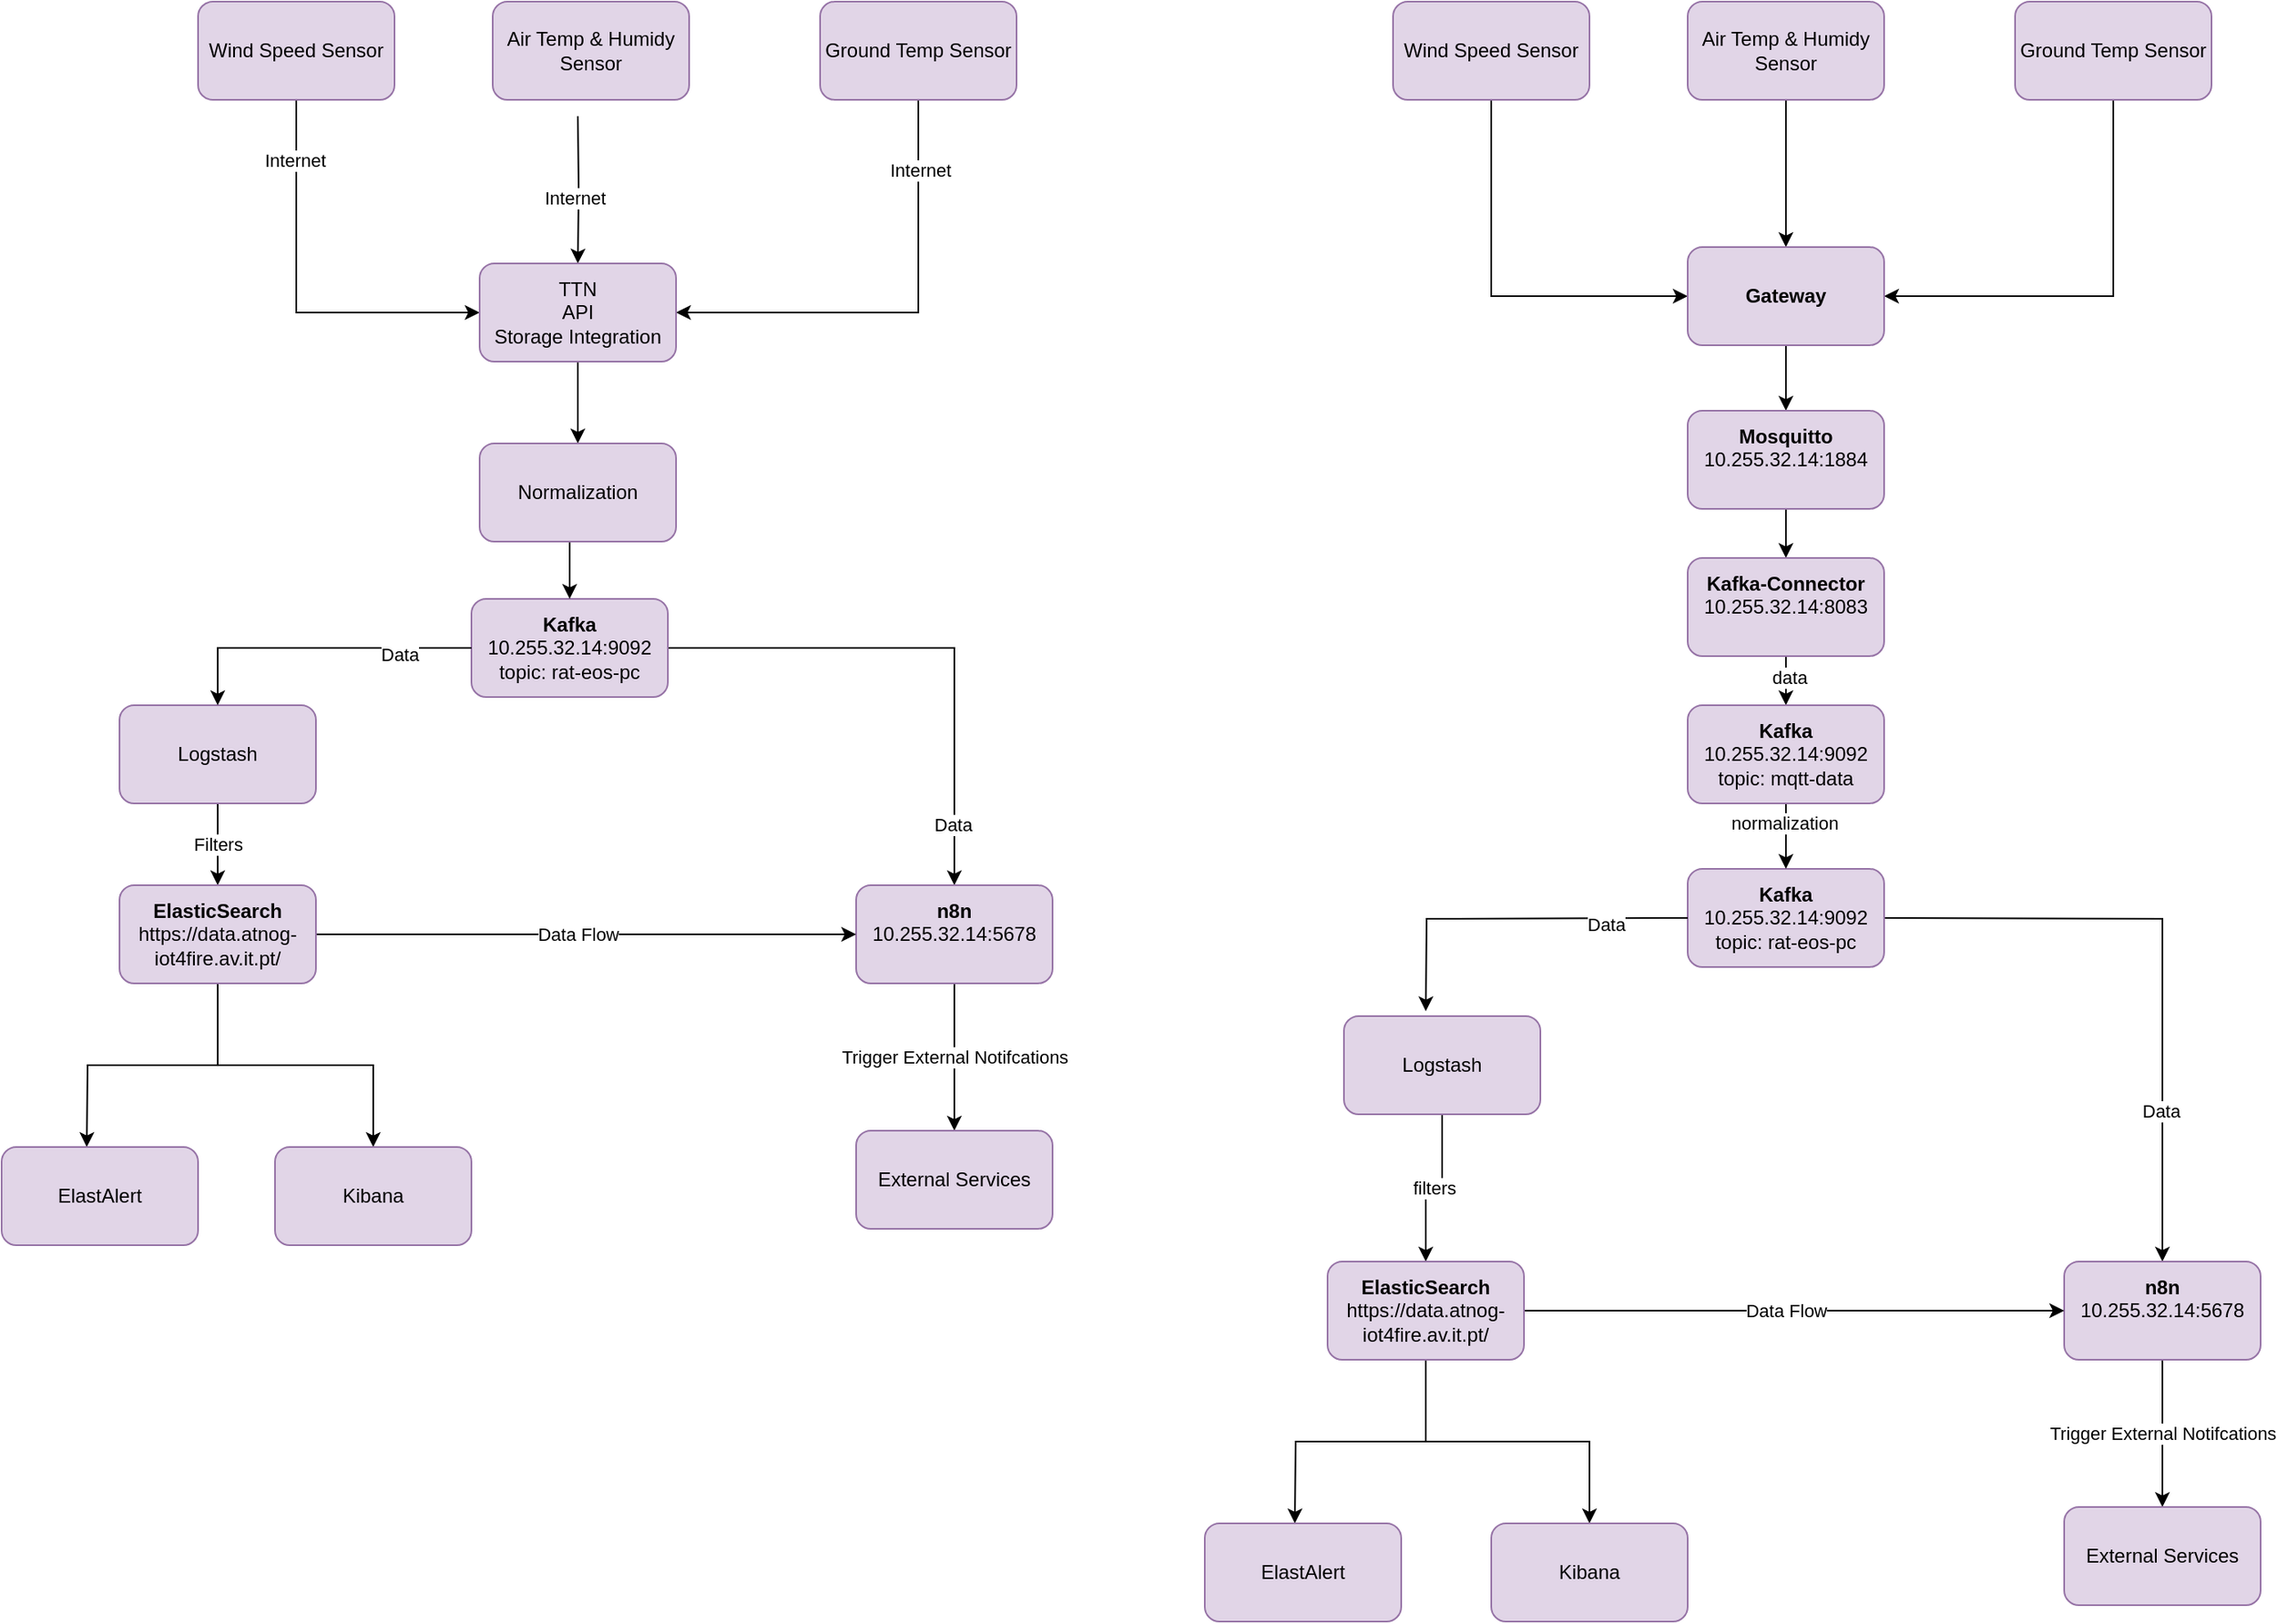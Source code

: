 <mxfile version="24.6.3" type="github">
  <diagram name="Página-1" id="U9sVXNLi1cfzZMgELVTF">
    <mxGraphModel dx="2501" dy="772" grid="1" gridSize="10" guides="1" tooltips="1" connect="1" arrows="1" fold="1" page="1" pageScale="1" pageWidth="827" pageHeight="1169" math="0" shadow="0">
      <root>
        <mxCell id="0" />
        <mxCell id="1" parent="0" />
        <mxCell id="oxTX_q_KPrcElpraufrz-17" style="edgeStyle=orthogonalEdgeStyle;rounded=0;orthogonalLoop=1;jettySize=auto;html=1;exitX=0.5;exitY=1;exitDx=0;exitDy=0;entryX=0;entryY=0.5;entryDx=0;entryDy=0;" parent="1" source="oxTX_q_KPrcElpraufrz-4" target="oxTX_q_KPrcElpraufrz-7" edge="1">
          <mxGeometry relative="1" as="geometry" />
        </mxCell>
        <mxCell id="oxTX_q_KPrcElpraufrz-4" value="Wind Speed Sensor" style="rounded=1;whiteSpace=wrap;html=1;fillColor=#e1d5e7;strokeColor=#9673a6;" parent="1" vertex="1">
          <mxGeometry x="50" y="80" width="120" height="60" as="geometry" />
        </mxCell>
        <mxCell id="oxTX_q_KPrcElpraufrz-16" style="edgeStyle=orthogonalEdgeStyle;rounded=0;orthogonalLoop=1;jettySize=auto;html=1;exitX=0.5;exitY=1;exitDx=0;exitDy=0;entryX=0.5;entryY=0;entryDx=0;entryDy=0;" parent="1" source="oxTX_q_KPrcElpraufrz-5" target="oxTX_q_KPrcElpraufrz-7" edge="1">
          <mxGeometry relative="1" as="geometry" />
        </mxCell>
        <mxCell id="oxTX_q_KPrcElpraufrz-5" value="Air Temp &amp;amp; Humidy Sensor" style="rounded=1;whiteSpace=wrap;html=1;fillColor=#e1d5e7;strokeColor=#9673a6;" parent="1" vertex="1">
          <mxGeometry x="230" y="80" width="120" height="60" as="geometry" />
        </mxCell>
        <mxCell id="oxTX_q_KPrcElpraufrz-15" style="edgeStyle=orthogonalEdgeStyle;rounded=0;orthogonalLoop=1;jettySize=auto;html=1;exitX=0.5;exitY=1;exitDx=0;exitDy=0;entryX=1;entryY=0.5;entryDx=0;entryDy=0;" parent="1" source="oxTX_q_KPrcElpraufrz-6" target="oxTX_q_KPrcElpraufrz-7" edge="1">
          <mxGeometry relative="1" as="geometry" />
        </mxCell>
        <mxCell id="oxTX_q_KPrcElpraufrz-6" value="Ground Temp Sensor" style="rounded=1;whiteSpace=wrap;html=1;fillColor=#e1d5e7;strokeColor=#9673a6;" parent="1" vertex="1">
          <mxGeometry x="430" y="80" width="120" height="60" as="geometry" />
        </mxCell>
        <mxCell id="VtKPe04n7dCPjRhlaxMr-89" style="edgeStyle=orthogonalEdgeStyle;rounded=0;orthogonalLoop=1;jettySize=auto;html=1;exitX=0.5;exitY=1;exitDx=0;exitDy=0;entryX=0.5;entryY=0;entryDx=0;entryDy=0;" edge="1" parent="1" source="oxTX_q_KPrcElpraufrz-7" target="VtKPe04n7dCPjRhlaxMr-87">
          <mxGeometry relative="1" as="geometry" />
        </mxCell>
        <mxCell id="oxTX_q_KPrcElpraufrz-7" value="&lt;b&gt;Gateway&lt;/b&gt;" style="rounded=1;whiteSpace=wrap;html=1;fillColor=#e1d5e7;strokeColor=#9673a6;" parent="1" vertex="1">
          <mxGeometry x="230" y="230" width="120" height="60" as="geometry" />
        </mxCell>
        <mxCell id="oxTX_q_KPrcElpraufrz-20" style="edgeStyle=orthogonalEdgeStyle;rounded=0;orthogonalLoop=1;jettySize=auto;html=1;exitX=1;exitY=0.5;exitDx=0;exitDy=0;entryX=0.5;entryY=0;entryDx=0;entryDy=0;" parent="1" target="oxTX_q_KPrcElpraufrz-10" edge="1">
          <mxGeometry relative="1" as="geometry">
            <mxPoint x="350" y="640" as="sourcePoint" />
          </mxGeometry>
        </mxCell>
        <mxCell id="oxTX_q_KPrcElpraufrz-21" value="Data" style="edgeLabel;html=1;align=center;verticalAlign=middle;resizable=0;points=[];" parent="oxTX_q_KPrcElpraufrz-20" vertex="1" connectable="0">
          <mxGeometry x="0.516" y="-1" relative="1" as="geometry">
            <mxPoint as="offset" />
          </mxGeometry>
        </mxCell>
        <mxCell id="oxTX_q_KPrcElpraufrz-8" value="&lt;b&gt;Kafka&lt;/b&gt;&lt;div&gt;&lt;div&gt;10.255.32.14:9092&lt;/div&gt;&lt;/div&gt;&lt;div&gt;topic: rat-eos-pc&lt;br&gt;&lt;/div&gt;" style="rounded=1;whiteSpace=wrap;html=1;fillColor=#e1d5e7;strokeColor=#9673a6;" parent="1" vertex="1">
          <mxGeometry x="230" y="610" width="120" height="60" as="geometry" />
        </mxCell>
        <mxCell id="oxTX_q_KPrcElpraufrz-24" value="filters" style="edgeStyle=orthogonalEdgeStyle;rounded=0;orthogonalLoop=1;jettySize=auto;html=1;exitX=0.5;exitY=1;exitDx=0;exitDy=0;" parent="1" source="oxTX_q_KPrcElpraufrz-9" target="oxTX_q_KPrcElpraufrz-12" edge="1">
          <mxGeometry relative="1" as="geometry" />
        </mxCell>
        <mxCell id="oxTX_q_KPrcElpraufrz-9" value="Logstash" style="rounded=1;whiteSpace=wrap;html=1;fillColor=#e1d5e7;strokeColor=#9673a6;" parent="1" vertex="1">
          <mxGeometry x="20" y="700" width="120" height="60" as="geometry" />
        </mxCell>
        <mxCell id="oxTX_q_KPrcElpraufrz-29" value="Trigger External Notifcations" style="edgeStyle=orthogonalEdgeStyle;rounded=0;orthogonalLoop=1;jettySize=auto;html=1;exitX=0.5;exitY=1;exitDx=0;exitDy=0;entryX=0.5;entryY=0;entryDx=0;entryDy=0;" parent="1" source="oxTX_q_KPrcElpraufrz-10" target="oxTX_q_KPrcElpraufrz-11" edge="1">
          <mxGeometry relative="1" as="geometry" />
        </mxCell>
        <mxCell id="oxTX_q_KPrcElpraufrz-10" value="&lt;b&gt;n8n&lt;/b&gt;&lt;div&gt;&lt;div&gt;10.255.32.14:5678&lt;/div&gt;&lt;div&gt;&lt;br&gt;&lt;/div&gt;&lt;/div&gt;" style="rounded=1;whiteSpace=wrap;html=1;fillColor=#e1d5e7;strokeColor=#9673a6;" parent="1" vertex="1">
          <mxGeometry x="460" y="850" width="120" height="60" as="geometry" />
        </mxCell>
        <mxCell id="oxTX_q_KPrcElpraufrz-11" value="External Services" style="rounded=1;whiteSpace=wrap;html=1;fillColor=#e1d5e7;strokeColor=#9673a6;" parent="1" vertex="1">
          <mxGeometry x="460" y="1000" width="120" height="60" as="geometry" />
        </mxCell>
        <mxCell id="oxTX_q_KPrcElpraufrz-25" style="edgeStyle=orthogonalEdgeStyle;rounded=0;orthogonalLoop=1;jettySize=auto;html=1;exitX=0.5;exitY=1;exitDx=0;exitDy=0;entryX=0.5;entryY=0;entryDx=0;entryDy=0;" parent="1" source="oxTX_q_KPrcElpraufrz-12" edge="1">
          <mxGeometry relative="1" as="geometry">
            <mxPoint x="-10" y="1010" as="targetPoint" />
          </mxGeometry>
        </mxCell>
        <mxCell id="oxTX_q_KPrcElpraufrz-26" style="edgeStyle=orthogonalEdgeStyle;rounded=0;orthogonalLoop=1;jettySize=auto;html=1;exitX=0.5;exitY=1;exitDx=0;exitDy=0;entryX=0.5;entryY=0;entryDx=0;entryDy=0;" parent="1" source="oxTX_q_KPrcElpraufrz-12" target="oxTX_q_KPrcElpraufrz-14" edge="1">
          <mxGeometry relative="1" as="geometry" />
        </mxCell>
        <mxCell id="oxTX_q_KPrcElpraufrz-27" style="edgeStyle=orthogonalEdgeStyle;rounded=0;orthogonalLoop=1;jettySize=auto;html=1;exitX=1;exitY=0.5;exitDx=0;exitDy=0;" parent="1" source="oxTX_q_KPrcElpraufrz-12" target="oxTX_q_KPrcElpraufrz-10" edge="1">
          <mxGeometry relative="1" as="geometry" />
        </mxCell>
        <mxCell id="oxTX_q_KPrcElpraufrz-28" value="Data Flow" style="edgeLabel;html=1;align=center;verticalAlign=middle;resizable=0;points=[];" parent="oxTX_q_KPrcElpraufrz-27" vertex="1" connectable="0">
          <mxGeometry x="0.462" y="-1" relative="1" as="geometry">
            <mxPoint x="-81" y="-1" as="offset" />
          </mxGeometry>
        </mxCell>
        <mxCell id="oxTX_q_KPrcElpraufrz-12" value="&lt;b&gt;ElasticSearch&lt;/b&gt;&lt;div&gt;https://data.atnog-iot4fire.av.it.pt/&lt;br&gt;&lt;/div&gt;" style="rounded=1;whiteSpace=wrap;html=1;fillColor=#e1d5e7;strokeColor=#9673a6;" parent="1" vertex="1">
          <mxGeometry x="10" y="850" width="120" height="60" as="geometry" />
        </mxCell>
        <mxCell id="oxTX_q_KPrcElpraufrz-13" value="ElastAlert" style="rounded=1;whiteSpace=wrap;html=1;fillColor=#e1d5e7;strokeColor=#9673a6;" parent="1" vertex="1">
          <mxGeometry x="-65" y="1010" width="120" height="60" as="geometry" />
        </mxCell>
        <mxCell id="oxTX_q_KPrcElpraufrz-14" value="Kibana" style="rounded=1;whiteSpace=wrap;html=1;fillColor=#e1d5e7;strokeColor=#9673a6;" parent="1" vertex="1">
          <mxGeometry x="110" y="1010" width="120" height="60" as="geometry" />
        </mxCell>
        <mxCell id="oxTX_q_KPrcElpraufrz-22" style="edgeStyle=orthogonalEdgeStyle;rounded=0;orthogonalLoop=1;jettySize=auto;html=1;exitX=0;exitY=0.5;exitDx=0;exitDy=0;" parent="1" edge="1">
          <mxGeometry relative="1" as="geometry">
            <mxPoint x="70" y="697" as="targetPoint" />
            <mxPoint x="230" y="640" as="sourcePoint" />
          </mxGeometry>
        </mxCell>
        <mxCell id="oxTX_q_KPrcElpraufrz-23" value="Data" style="edgeLabel;html=1;align=center;verticalAlign=middle;resizable=0;points=[];" parent="oxTX_q_KPrcElpraufrz-22" vertex="1" connectable="0">
          <mxGeometry x="-0.537" y="4" relative="1" as="geometry">
            <mxPoint as="offset" />
          </mxGeometry>
        </mxCell>
        <mxCell id="VtKPe04n7dCPjRhlaxMr-1" style="edgeStyle=orthogonalEdgeStyle;rounded=0;orthogonalLoop=1;jettySize=auto;html=1;entryX=0;entryY=0.5;entryDx=0;entryDy=0;exitX=0.5;exitY=1;exitDx=0;exitDy=0;" edge="1" parent="1" source="VtKPe04n7dCPjRhlaxMr-2" target="VtKPe04n7dCPjRhlaxMr-9">
          <mxGeometry relative="1" as="geometry">
            <mxPoint x="-628" y="150" as="sourcePoint" />
          </mxGeometry>
        </mxCell>
        <mxCell id="VtKPe04n7dCPjRhlaxMr-86" value="Internet" style="edgeLabel;html=1;align=center;verticalAlign=middle;resizable=0;points=[];" vertex="1" connectable="0" parent="VtKPe04n7dCPjRhlaxMr-1">
          <mxGeometry x="-0.694" y="-1" relative="1" as="geometry">
            <mxPoint as="offset" />
          </mxGeometry>
        </mxCell>
        <mxCell id="VtKPe04n7dCPjRhlaxMr-2" value="Wind Speed Sensor" style="rounded=1;whiteSpace=wrap;html=1;fillColor=#e1d5e7;strokeColor=#9673a6;" vertex="1" parent="1">
          <mxGeometry x="-680" y="80" width="120" height="60" as="geometry" />
        </mxCell>
        <mxCell id="VtKPe04n7dCPjRhlaxMr-3" style="edgeStyle=orthogonalEdgeStyle;rounded=0;orthogonalLoop=1;jettySize=auto;html=1;exitX=0.5;exitY=1;exitDx=0;exitDy=0;entryX=0.5;entryY=0;entryDx=0;entryDy=0;" edge="1" parent="1" target="VtKPe04n7dCPjRhlaxMr-9">
          <mxGeometry relative="1" as="geometry">
            <mxPoint x="-448" y="150" as="sourcePoint" />
          </mxGeometry>
        </mxCell>
        <mxCell id="VtKPe04n7dCPjRhlaxMr-84" value="Internet" style="edgeLabel;html=1;align=center;verticalAlign=middle;resizable=0;points=[];" vertex="1" connectable="0" parent="VtKPe04n7dCPjRhlaxMr-3">
          <mxGeometry x="0.116" y="-2" relative="1" as="geometry">
            <mxPoint as="offset" />
          </mxGeometry>
        </mxCell>
        <mxCell id="VtKPe04n7dCPjRhlaxMr-4" value="Air Temp &amp;amp; Humidy Sensor" style="rounded=1;whiteSpace=wrap;html=1;fillColor=#e1d5e7;strokeColor=#9673a6;" vertex="1" parent="1">
          <mxGeometry x="-500" y="80" width="120" height="60" as="geometry" />
        </mxCell>
        <mxCell id="VtKPe04n7dCPjRhlaxMr-5" style="edgeStyle=orthogonalEdgeStyle;rounded=0;orthogonalLoop=1;jettySize=auto;html=1;exitX=0.5;exitY=1;exitDx=0;exitDy=0;entryX=1;entryY=0.5;entryDx=0;entryDy=0;" edge="1" parent="1" source="VtKPe04n7dCPjRhlaxMr-6" target="VtKPe04n7dCPjRhlaxMr-9">
          <mxGeometry relative="1" as="geometry">
            <mxPoint x="-248" y="150" as="sourcePoint" />
          </mxGeometry>
        </mxCell>
        <mxCell id="VtKPe04n7dCPjRhlaxMr-85" value="Internet" style="edgeLabel;html=1;align=center;verticalAlign=middle;resizable=0;points=[];" vertex="1" connectable="0" parent="VtKPe04n7dCPjRhlaxMr-5">
          <mxGeometry x="-0.691" y="1" relative="1" as="geometry">
            <mxPoint as="offset" />
          </mxGeometry>
        </mxCell>
        <mxCell id="VtKPe04n7dCPjRhlaxMr-6" value="Ground Temp Sensor" style="rounded=1;whiteSpace=wrap;html=1;fillColor=#e1d5e7;strokeColor=#9673a6;" vertex="1" parent="1">
          <mxGeometry x="-300" y="80" width="120" height="60" as="geometry" />
        </mxCell>
        <mxCell id="VtKPe04n7dCPjRhlaxMr-80" style="edgeStyle=orthogonalEdgeStyle;rounded=0;orthogonalLoop=1;jettySize=auto;html=1;exitX=0.5;exitY=1;exitDx=0;exitDy=0;entryX=0.5;entryY=0;entryDx=0;entryDy=0;" edge="1" parent="1" source="VtKPe04n7dCPjRhlaxMr-9" target="VtKPe04n7dCPjRhlaxMr-79">
          <mxGeometry relative="1" as="geometry" />
        </mxCell>
        <mxCell id="VtKPe04n7dCPjRhlaxMr-9" value="TTN&lt;br&gt;API&lt;br&gt;Storage Integration" style="rounded=1;whiteSpace=wrap;html=1;fillColor=#e1d5e7;strokeColor=#9673a6;" vertex="1" parent="1">
          <mxGeometry x="-508" y="240" width="120" height="60" as="geometry" />
        </mxCell>
        <mxCell id="VtKPe04n7dCPjRhlaxMr-10" style="edgeStyle=orthogonalEdgeStyle;rounded=0;orthogonalLoop=1;jettySize=auto;html=1;exitX=1;exitY=0.5;exitDx=0;exitDy=0;entryX=0.5;entryY=0;entryDx=0;entryDy=0;" edge="1" parent="1" source="VtKPe04n7dCPjRhlaxMr-12" target="VtKPe04n7dCPjRhlaxMr-16">
          <mxGeometry relative="1" as="geometry" />
        </mxCell>
        <mxCell id="VtKPe04n7dCPjRhlaxMr-11" value="Data" style="edgeLabel;html=1;align=center;verticalAlign=middle;resizable=0;points=[];" vertex="1" connectable="0" parent="VtKPe04n7dCPjRhlaxMr-10">
          <mxGeometry x="0.516" y="-1" relative="1" as="geometry">
            <mxPoint y="40" as="offset" />
          </mxGeometry>
        </mxCell>
        <mxCell id="VtKPe04n7dCPjRhlaxMr-12" value="&lt;b&gt;Kafka&lt;/b&gt;&lt;div&gt;10.255.32.14:9092&lt;/div&gt;&lt;div&gt;topic: rat-eos-pc&lt;/div&gt;" style="rounded=1;whiteSpace=wrap;html=1;fillColor=#e1d5e7;strokeColor=#9673a6;" vertex="1" parent="1">
          <mxGeometry x="-513" y="445" width="120" height="60" as="geometry" />
        </mxCell>
        <mxCell id="VtKPe04n7dCPjRhlaxMr-13" value="Filters" style="edgeStyle=orthogonalEdgeStyle;rounded=0;orthogonalLoop=1;jettySize=auto;html=1;exitX=0.5;exitY=1;exitDx=0;exitDy=0;" edge="1" parent="1" source="VtKPe04n7dCPjRhlaxMr-14" target="VtKPe04n7dCPjRhlaxMr-22">
          <mxGeometry relative="1" as="geometry" />
        </mxCell>
        <mxCell id="VtKPe04n7dCPjRhlaxMr-14" value="Logstash" style="rounded=1;whiteSpace=wrap;html=1;fillColor=#e1d5e7;strokeColor=#9673a6;" vertex="1" parent="1">
          <mxGeometry x="-728" y="510" width="120" height="60" as="geometry" />
        </mxCell>
        <mxCell id="VtKPe04n7dCPjRhlaxMr-15" value="Trigger External Notifcations" style="edgeStyle=orthogonalEdgeStyle;rounded=0;orthogonalLoop=1;jettySize=auto;html=1;exitX=0.5;exitY=1;exitDx=0;exitDy=0;entryX=0.5;entryY=0;entryDx=0;entryDy=0;" edge="1" parent="1" source="VtKPe04n7dCPjRhlaxMr-16" target="VtKPe04n7dCPjRhlaxMr-17">
          <mxGeometry relative="1" as="geometry" />
        </mxCell>
        <mxCell id="VtKPe04n7dCPjRhlaxMr-16" value="&lt;b&gt;n8n&lt;/b&gt;&lt;div&gt;&lt;div&gt;10.255.32.14:5678&lt;/div&gt;&lt;/div&gt;&lt;div&gt;&lt;br&gt;&lt;/div&gt;" style="rounded=1;whiteSpace=wrap;html=1;fillColor=#e1d5e7;strokeColor=#9673a6;" vertex="1" parent="1">
          <mxGeometry x="-278" y="620" width="120" height="60" as="geometry" />
        </mxCell>
        <mxCell id="VtKPe04n7dCPjRhlaxMr-17" value="External Services" style="rounded=1;whiteSpace=wrap;html=1;fillColor=#e1d5e7;strokeColor=#9673a6;" vertex="1" parent="1">
          <mxGeometry x="-278" y="770" width="120" height="60" as="geometry" />
        </mxCell>
        <mxCell id="VtKPe04n7dCPjRhlaxMr-18" style="edgeStyle=orthogonalEdgeStyle;rounded=0;orthogonalLoop=1;jettySize=auto;html=1;exitX=0.5;exitY=1;exitDx=0;exitDy=0;entryX=0.5;entryY=0;entryDx=0;entryDy=0;" edge="1" parent="1" source="VtKPe04n7dCPjRhlaxMr-22">
          <mxGeometry relative="1" as="geometry">
            <mxPoint x="-748" y="780" as="targetPoint" />
          </mxGeometry>
        </mxCell>
        <mxCell id="VtKPe04n7dCPjRhlaxMr-19" style="edgeStyle=orthogonalEdgeStyle;rounded=0;orthogonalLoop=1;jettySize=auto;html=1;exitX=0.5;exitY=1;exitDx=0;exitDy=0;entryX=0.5;entryY=0;entryDx=0;entryDy=0;" edge="1" parent="1" source="VtKPe04n7dCPjRhlaxMr-22" target="VtKPe04n7dCPjRhlaxMr-24">
          <mxGeometry relative="1" as="geometry" />
        </mxCell>
        <mxCell id="VtKPe04n7dCPjRhlaxMr-20" style="edgeStyle=orthogonalEdgeStyle;rounded=0;orthogonalLoop=1;jettySize=auto;html=1;exitX=1;exitY=0.5;exitDx=0;exitDy=0;" edge="1" parent="1" source="VtKPe04n7dCPjRhlaxMr-22" target="VtKPe04n7dCPjRhlaxMr-16">
          <mxGeometry relative="1" as="geometry" />
        </mxCell>
        <mxCell id="VtKPe04n7dCPjRhlaxMr-21" value="Data Flow" style="edgeLabel;html=1;align=center;verticalAlign=middle;resizable=0;points=[];" vertex="1" connectable="0" parent="VtKPe04n7dCPjRhlaxMr-20">
          <mxGeometry x="0.462" y="-1" relative="1" as="geometry">
            <mxPoint x="-81" y="-1" as="offset" />
          </mxGeometry>
        </mxCell>
        <mxCell id="VtKPe04n7dCPjRhlaxMr-22" value="&lt;b&gt;ElasticSearch&lt;/b&gt;&lt;div&gt;https://data.atnog-iot4fire.av.it.pt/&lt;br&gt;&lt;/div&gt;" style="rounded=1;whiteSpace=wrap;html=1;fillColor=#e1d5e7;strokeColor=#9673a6;" vertex="1" parent="1">
          <mxGeometry x="-728" y="620" width="120" height="60" as="geometry" />
        </mxCell>
        <mxCell id="VtKPe04n7dCPjRhlaxMr-23" value="ElastAlert" style="rounded=1;whiteSpace=wrap;html=1;fillColor=#e1d5e7;strokeColor=#9673a6;" vertex="1" parent="1">
          <mxGeometry x="-800" y="780" width="120" height="60" as="geometry" />
        </mxCell>
        <mxCell id="VtKPe04n7dCPjRhlaxMr-24" value="Kibana" style="rounded=1;whiteSpace=wrap;html=1;fillColor=#e1d5e7;strokeColor=#9673a6;" vertex="1" parent="1">
          <mxGeometry x="-633" y="780" width="120" height="60" as="geometry" />
        </mxCell>
        <mxCell id="VtKPe04n7dCPjRhlaxMr-25" style="edgeStyle=orthogonalEdgeStyle;rounded=0;orthogonalLoop=1;jettySize=auto;html=1;exitX=0;exitY=0.5;exitDx=0;exitDy=0;entryX=0.5;entryY=0;entryDx=0;entryDy=0;" edge="1" parent="1" source="VtKPe04n7dCPjRhlaxMr-12" target="VtKPe04n7dCPjRhlaxMr-14">
          <mxGeometry relative="1" as="geometry">
            <mxPoint x="-668" y="467" as="targetPoint" />
          </mxGeometry>
        </mxCell>
        <mxCell id="VtKPe04n7dCPjRhlaxMr-26" value="Data" style="edgeLabel;html=1;align=center;verticalAlign=middle;resizable=0;points=[];" vertex="1" connectable="0" parent="VtKPe04n7dCPjRhlaxMr-25">
          <mxGeometry x="-0.537" y="4" relative="1" as="geometry">
            <mxPoint as="offset" />
          </mxGeometry>
        </mxCell>
        <mxCell id="VtKPe04n7dCPjRhlaxMr-82" style="edgeStyle=orthogonalEdgeStyle;rounded=0;orthogonalLoop=1;jettySize=auto;html=1;exitX=0.5;exitY=1;exitDx=0;exitDy=0;entryX=0.5;entryY=0;entryDx=0;entryDy=0;" edge="1" parent="1" source="VtKPe04n7dCPjRhlaxMr-79" target="VtKPe04n7dCPjRhlaxMr-12">
          <mxGeometry relative="1" as="geometry" />
        </mxCell>
        <mxCell id="VtKPe04n7dCPjRhlaxMr-79" value="Normalization" style="rounded=1;whiteSpace=wrap;html=1;fillColor=#e1d5e7;strokeColor=#9673a6;" vertex="1" parent="1">
          <mxGeometry x="-508" y="350" width="120" height="60" as="geometry" />
        </mxCell>
        <mxCell id="VtKPe04n7dCPjRhlaxMr-90" style="edgeStyle=orthogonalEdgeStyle;rounded=0;orthogonalLoop=1;jettySize=auto;html=1;exitX=0.5;exitY=1;exitDx=0;exitDy=0;entryX=0.5;entryY=0;entryDx=0;entryDy=0;" edge="1" parent="1" source="VtKPe04n7dCPjRhlaxMr-87" target="VtKPe04n7dCPjRhlaxMr-88">
          <mxGeometry relative="1" as="geometry" />
        </mxCell>
        <mxCell id="VtKPe04n7dCPjRhlaxMr-87" value="&lt;b&gt;Mosquitto&lt;/b&gt;&lt;div&gt;&lt;div&gt;10.255.32.14:1884&lt;/div&gt;&lt;/div&gt;&lt;div&gt;&lt;br&gt;&lt;/div&gt;" style="rounded=1;whiteSpace=wrap;html=1;fillColor=#e1d5e7;strokeColor=#9673a6;" vertex="1" parent="1">
          <mxGeometry x="230" y="330" width="120" height="60" as="geometry" />
        </mxCell>
        <mxCell id="VtKPe04n7dCPjRhlaxMr-94" style="edgeStyle=orthogonalEdgeStyle;rounded=0;orthogonalLoop=1;jettySize=auto;html=1;exitX=0.5;exitY=1;exitDx=0;exitDy=0;entryX=0.5;entryY=0;entryDx=0;entryDy=0;" edge="1" parent="1" source="VtKPe04n7dCPjRhlaxMr-88" target="VtKPe04n7dCPjRhlaxMr-92">
          <mxGeometry relative="1" as="geometry" />
        </mxCell>
        <mxCell id="VtKPe04n7dCPjRhlaxMr-96" value="data" style="edgeLabel;html=1;align=center;verticalAlign=middle;resizable=0;points=[];" vertex="1" connectable="0" parent="VtKPe04n7dCPjRhlaxMr-94">
          <mxGeometry x="-0.133" y="2" relative="1" as="geometry">
            <mxPoint as="offset" />
          </mxGeometry>
        </mxCell>
        <mxCell id="VtKPe04n7dCPjRhlaxMr-88" value="&lt;b&gt;Kafka-Connector&lt;/b&gt;&lt;div&gt;&lt;div&gt;10.255.32.14:8083&lt;/div&gt;&lt;/div&gt;&lt;div&gt;&lt;br&gt;&lt;/div&gt;" style="rounded=1;whiteSpace=wrap;html=1;fillColor=#e1d5e7;strokeColor=#9673a6;" vertex="1" parent="1">
          <mxGeometry x="230" y="420" width="120" height="60" as="geometry" />
        </mxCell>
        <mxCell id="VtKPe04n7dCPjRhlaxMr-93" style="edgeStyle=orthogonalEdgeStyle;rounded=0;orthogonalLoop=1;jettySize=auto;html=1;exitX=0.5;exitY=1;exitDx=0;exitDy=0;entryX=0.5;entryY=0;entryDx=0;entryDy=0;" edge="1" parent="1" source="VtKPe04n7dCPjRhlaxMr-92" target="oxTX_q_KPrcElpraufrz-8">
          <mxGeometry relative="1" as="geometry" />
        </mxCell>
        <mxCell id="VtKPe04n7dCPjRhlaxMr-95" value="normalization" style="edgeLabel;html=1;align=center;verticalAlign=middle;resizable=0;points=[];" vertex="1" connectable="0" parent="VtKPe04n7dCPjRhlaxMr-93">
          <mxGeometry x="-0.4" y="-1" relative="1" as="geometry">
            <mxPoint as="offset" />
          </mxGeometry>
        </mxCell>
        <mxCell id="VtKPe04n7dCPjRhlaxMr-92" value="&lt;b&gt;Kafka&lt;/b&gt;&lt;div&gt;&lt;div&gt;10.255.32.14:9092&lt;/div&gt;&lt;/div&gt;&lt;div&gt;topic: mqtt-data&lt;br&gt;&lt;/div&gt;" style="rounded=1;whiteSpace=wrap;html=1;fillColor=#e1d5e7;strokeColor=#9673a6;" vertex="1" parent="1">
          <mxGeometry x="230" y="510" width="120" height="60" as="geometry" />
        </mxCell>
      </root>
    </mxGraphModel>
  </diagram>
</mxfile>
